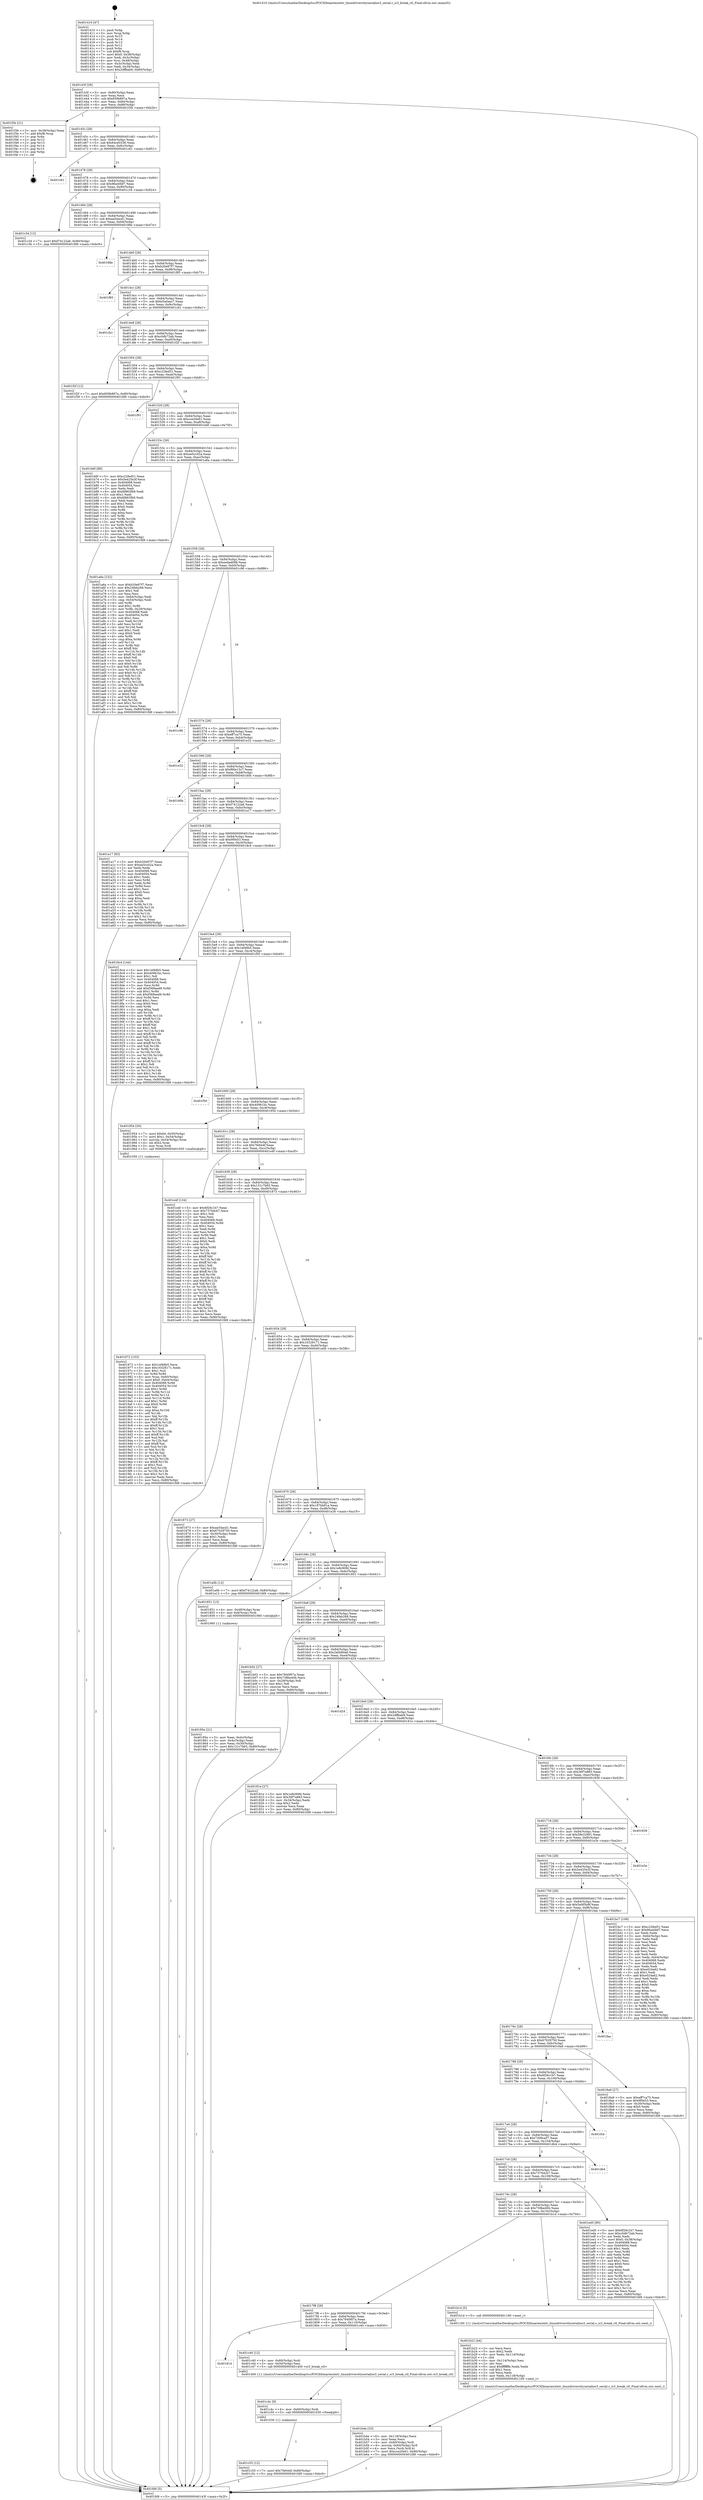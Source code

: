 digraph "0x401410" {
  label = "0x401410 (/mnt/c/Users/mathe/Desktop/tcc/POCII/binaries/extr_linuxdriversttyserialioc3_serial.c_ic3_break_ctl_Final-ollvm.out::main(0))"
  labelloc = "t"
  node[shape=record]

  Entry [label="",width=0.3,height=0.3,shape=circle,fillcolor=black,style=filled]
  "0x40143f" [label="{
     0x40143f [29]\l
     | [instrs]\l
     &nbsp;&nbsp;0x40143f \<+3\>: mov -0x80(%rbp),%eax\l
     &nbsp;&nbsp;0x401442 \<+2\>: mov %eax,%ecx\l
     &nbsp;&nbsp;0x401444 \<+6\>: sub $0x859b897a,%ecx\l
     &nbsp;&nbsp;0x40144a \<+6\>: mov %eax,-0x84(%rbp)\l
     &nbsp;&nbsp;0x401450 \<+6\>: mov %ecx,-0x88(%rbp)\l
     &nbsp;&nbsp;0x401456 \<+6\>: je 0000000000401f3b \<main+0xb2b\>\l
  }"]
  "0x401f3b" [label="{
     0x401f3b [21]\l
     | [instrs]\l
     &nbsp;&nbsp;0x401f3b \<+3\>: mov -0x38(%rbp),%eax\l
     &nbsp;&nbsp;0x401f3e \<+7\>: add $0xf8,%rsp\l
     &nbsp;&nbsp;0x401f45 \<+1\>: pop %rbx\l
     &nbsp;&nbsp;0x401f46 \<+2\>: pop %r12\l
     &nbsp;&nbsp;0x401f48 \<+2\>: pop %r13\l
     &nbsp;&nbsp;0x401f4a \<+2\>: pop %r14\l
     &nbsp;&nbsp;0x401f4c \<+2\>: pop %r15\l
     &nbsp;&nbsp;0x401f4e \<+1\>: pop %rbp\l
     &nbsp;&nbsp;0x401f4f \<+1\>: ret\l
  }"]
  "0x40145c" [label="{
     0x40145c [28]\l
     | [instrs]\l
     &nbsp;&nbsp;0x40145c \<+5\>: jmp 0000000000401461 \<main+0x51\>\l
     &nbsp;&nbsp;0x401461 \<+6\>: mov -0x84(%rbp),%eax\l
     &nbsp;&nbsp;0x401467 \<+5\>: sub $0x94cd5536,%eax\l
     &nbsp;&nbsp;0x40146c \<+6\>: mov %eax,-0x8c(%rbp)\l
     &nbsp;&nbsp;0x401472 \<+6\>: je 0000000000401c61 \<main+0x851\>\l
  }"]
  Exit [label="",width=0.3,height=0.3,shape=circle,fillcolor=black,style=filled,peripheries=2]
  "0x401c61" [label="{
     0x401c61\l
  }", style=dashed]
  "0x401478" [label="{
     0x401478 [28]\l
     | [instrs]\l
     &nbsp;&nbsp;0x401478 \<+5\>: jmp 000000000040147d \<main+0x6d\>\l
     &nbsp;&nbsp;0x40147d \<+6\>: mov -0x84(%rbp),%eax\l
     &nbsp;&nbsp;0x401483 \<+5\>: sub $0x96a40bf7,%eax\l
     &nbsp;&nbsp;0x401488 \<+6\>: mov %eax,-0x90(%rbp)\l
     &nbsp;&nbsp;0x40148e \<+6\>: je 0000000000401c34 \<main+0x824\>\l
  }"]
  "0x401c55" [label="{
     0x401c55 [12]\l
     | [instrs]\l
     &nbsp;&nbsp;0x401c55 \<+7\>: movl $0x7fe644f,-0x80(%rbp)\l
     &nbsp;&nbsp;0x401c5c \<+5\>: jmp 0000000000401fd9 \<main+0xbc9\>\l
  }"]
  "0x401c34" [label="{
     0x401c34 [12]\l
     | [instrs]\l
     &nbsp;&nbsp;0x401c34 \<+7\>: movl $0xf74122a6,-0x80(%rbp)\l
     &nbsp;&nbsp;0x401c3b \<+5\>: jmp 0000000000401fd9 \<main+0xbc9\>\l
  }"]
  "0x401494" [label="{
     0x401494 [28]\l
     | [instrs]\l
     &nbsp;&nbsp;0x401494 \<+5\>: jmp 0000000000401499 \<main+0x89\>\l
     &nbsp;&nbsp;0x401499 \<+6\>: mov -0x84(%rbp),%eax\l
     &nbsp;&nbsp;0x40149f \<+5\>: sub $0xaa54acd1,%eax\l
     &nbsp;&nbsp;0x4014a4 \<+6\>: mov %eax,-0x94(%rbp)\l
     &nbsp;&nbsp;0x4014aa \<+6\>: je 000000000040188e \<main+0x47e\>\l
  }"]
  "0x401c4c" [label="{
     0x401c4c [9]\l
     | [instrs]\l
     &nbsp;&nbsp;0x401c4c \<+4\>: mov -0x60(%rbp),%rdi\l
     &nbsp;&nbsp;0x401c50 \<+5\>: call 0000000000401030 \<free@plt\>\l
     | [calls]\l
     &nbsp;&nbsp;0x401030 \{1\} (unknown)\l
  }"]
  "0x40188e" [label="{
     0x40188e\l
  }", style=dashed]
  "0x4014b0" [label="{
     0x4014b0 [28]\l
     | [instrs]\l
     &nbsp;&nbsp;0x4014b0 \<+5\>: jmp 00000000004014b5 \<main+0xa5\>\l
     &nbsp;&nbsp;0x4014b5 \<+6\>: mov -0x84(%rbp),%eax\l
     &nbsp;&nbsp;0x4014bb \<+5\>: sub $0xb20e97f7,%eax\l
     &nbsp;&nbsp;0x4014c0 \<+6\>: mov %eax,-0x98(%rbp)\l
     &nbsp;&nbsp;0x4014c6 \<+6\>: je 0000000000401f85 \<main+0xb75\>\l
  }"]
  "0x401814" [label="{
     0x401814\l
  }", style=dashed]
  "0x401f85" [label="{
     0x401f85\l
  }", style=dashed]
  "0x4014cc" [label="{
     0x4014cc [28]\l
     | [instrs]\l
     &nbsp;&nbsp;0x4014cc \<+5\>: jmp 00000000004014d1 \<main+0xc1\>\l
     &nbsp;&nbsp;0x4014d1 \<+6\>: mov -0x84(%rbp),%eax\l
     &nbsp;&nbsp;0x4014d7 \<+5\>: sub $0xb5a0aac7,%eax\l
     &nbsp;&nbsp;0x4014dc \<+6\>: mov %eax,-0x9c(%rbp)\l
     &nbsp;&nbsp;0x4014e2 \<+6\>: je 0000000000401cb1 \<main+0x8a1\>\l
  }"]
  "0x401c40" [label="{
     0x401c40 [12]\l
     | [instrs]\l
     &nbsp;&nbsp;0x401c40 \<+4\>: mov -0x60(%rbp),%rdi\l
     &nbsp;&nbsp;0x401c44 \<+3\>: mov -0x50(%rbp),%esi\l
     &nbsp;&nbsp;0x401c47 \<+5\>: call 0000000000401400 \<ic3_break_ctl\>\l
     | [calls]\l
     &nbsp;&nbsp;0x401400 \{1\} (/mnt/c/Users/mathe/Desktop/tcc/POCII/binaries/extr_linuxdriversttyserialioc3_serial.c_ic3_break_ctl_Final-ollvm.out::ic3_break_ctl)\l
  }"]
  "0x401cb1" [label="{
     0x401cb1\l
  }", style=dashed]
  "0x4014e8" [label="{
     0x4014e8 [28]\l
     | [instrs]\l
     &nbsp;&nbsp;0x4014e8 \<+5\>: jmp 00000000004014ed \<main+0xdd\>\l
     &nbsp;&nbsp;0x4014ed \<+6\>: mov -0x84(%rbp),%eax\l
     &nbsp;&nbsp;0x4014f3 \<+5\>: sub $0xc0db72ab,%eax\l
     &nbsp;&nbsp;0x4014f8 \<+6\>: mov %eax,-0xa0(%rbp)\l
     &nbsp;&nbsp;0x4014fe \<+6\>: je 0000000000401f2f \<main+0xb1f\>\l
  }"]
  "0x401b4e" [label="{
     0x401b4e [33]\l
     | [instrs]\l
     &nbsp;&nbsp;0x401b4e \<+6\>: mov -0x118(%rbp),%ecx\l
     &nbsp;&nbsp;0x401b54 \<+3\>: imul %eax,%ecx\l
     &nbsp;&nbsp;0x401b57 \<+4\>: mov -0x60(%rbp),%rdi\l
     &nbsp;&nbsp;0x401b5b \<+4\>: movslq -0x64(%rbp),%r8\l
     &nbsp;&nbsp;0x401b5f \<+4\>: mov %ecx,(%rdi,%r8,4)\l
     &nbsp;&nbsp;0x401b63 \<+7\>: movl $0xcce20e61,-0x80(%rbp)\l
     &nbsp;&nbsp;0x401b6a \<+5\>: jmp 0000000000401fd9 \<main+0xbc9\>\l
  }"]
  "0x401f2f" [label="{
     0x401f2f [12]\l
     | [instrs]\l
     &nbsp;&nbsp;0x401f2f \<+7\>: movl $0x859b897a,-0x80(%rbp)\l
     &nbsp;&nbsp;0x401f36 \<+5\>: jmp 0000000000401fd9 \<main+0xbc9\>\l
  }"]
  "0x401504" [label="{
     0x401504 [28]\l
     | [instrs]\l
     &nbsp;&nbsp;0x401504 \<+5\>: jmp 0000000000401509 \<main+0xf9\>\l
     &nbsp;&nbsp;0x401509 \<+6\>: mov -0x84(%rbp),%eax\l
     &nbsp;&nbsp;0x40150f \<+5\>: sub $0xc22fed51,%eax\l
     &nbsp;&nbsp;0x401514 \<+6\>: mov %eax,-0xa4(%rbp)\l
     &nbsp;&nbsp;0x40151a \<+6\>: je 0000000000401f91 \<main+0xb81\>\l
  }"]
  "0x401b22" [label="{
     0x401b22 [44]\l
     | [instrs]\l
     &nbsp;&nbsp;0x401b22 \<+2\>: xor %ecx,%ecx\l
     &nbsp;&nbsp;0x401b24 \<+5\>: mov $0x2,%edx\l
     &nbsp;&nbsp;0x401b29 \<+6\>: mov %edx,-0x114(%rbp)\l
     &nbsp;&nbsp;0x401b2f \<+1\>: cltd\l
     &nbsp;&nbsp;0x401b30 \<+6\>: mov -0x114(%rbp),%esi\l
     &nbsp;&nbsp;0x401b36 \<+2\>: idiv %esi\l
     &nbsp;&nbsp;0x401b38 \<+6\>: imul $0xfffffffe,%edx,%edx\l
     &nbsp;&nbsp;0x401b3e \<+3\>: sub $0x1,%ecx\l
     &nbsp;&nbsp;0x401b41 \<+2\>: sub %ecx,%edx\l
     &nbsp;&nbsp;0x401b43 \<+6\>: mov %edx,-0x118(%rbp)\l
     &nbsp;&nbsp;0x401b49 \<+5\>: call 0000000000401160 \<next_i\>\l
     | [calls]\l
     &nbsp;&nbsp;0x401160 \{1\} (/mnt/c/Users/mathe/Desktop/tcc/POCII/binaries/extr_linuxdriversttyserialioc3_serial.c_ic3_break_ctl_Final-ollvm.out::next_i)\l
  }"]
  "0x401f91" [label="{
     0x401f91\l
  }", style=dashed]
  "0x401520" [label="{
     0x401520 [28]\l
     | [instrs]\l
     &nbsp;&nbsp;0x401520 \<+5\>: jmp 0000000000401525 \<main+0x115\>\l
     &nbsp;&nbsp;0x401525 \<+6\>: mov -0x84(%rbp),%eax\l
     &nbsp;&nbsp;0x40152b \<+5\>: sub $0xcce20e61,%eax\l
     &nbsp;&nbsp;0x401530 \<+6\>: mov %eax,-0xa8(%rbp)\l
     &nbsp;&nbsp;0x401536 \<+6\>: je 0000000000401b6f \<main+0x75f\>\l
  }"]
  "0x4017f8" [label="{
     0x4017f8 [28]\l
     | [instrs]\l
     &nbsp;&nbsp;0x4017f8 \<+5\>: jmp 00000000004017fd \<main+0x3ed\>\l
     &nbsp;&nbsp;0x4017fd \<+6\>: mov -0x84(%rbp),%eax\l
     &nbsp;&nbsp;0x401803 \<+5\>: sub $0x7840f07a,%eax\l
     &nbsp;&nbsp;0x401808 \<+6\>: mov %eax,-0x110(%rbp)\l
     &nbsp;&nbsp;0x40180e \<+6\>: je 0000000000401c40 \<main+0x830\>\l
  }"]
  "0x401b6f" [label="{
     0x401b6f [88]\l
     | [instrs]\l
     &nbsp;&nbsp;0x401b6f \<+5\>: mov $0xc22fed51,%eax\l
     &nbsp;&nbsp;0x401b74 \<+5\>: mov $0x5e425e3f,%ecx\l
     &nbsp;&nbsp;0x401b79 \<+7\>: mov 0x404068,%edx\l
     &nbsp;&nbsp;0x401b80 \<+7\>: mov 0x404054,%esi\l
     &nbsp;&nbsp;0x401b87 \<+2\>: mov %edx,%edi\l
     &nbsp;&nbsp;0x401b89 \<+6\>: add $0xfd863fb9,%edi\l
     &nbsp;&nbsp;0x401b8f \<+3\>: sub $0x1,%edi\l
     &nbsp;&nbsp;0x401b92 \<+6\>: sub $0xfd863fb9,%edi\l
     &nbsp;&nbsp;0x401b98 \<+3\>: imul %edi,%edx\l
     &nbsp;&nbsp;0x401b9b \<+3\>: and $0x1,%edx\l
     &nbsp;&nbsp;0x401b9e \<+3\>: cmp $0x0,%edx\l
     &nbsp;&nbsp;0x401ba1 \<+4\>: sete %r8b\l
     &nbsp;&nbsp;0x401ba5 \<+3\>: cmp $0xa,%esi\l
     &nbsp;&nbsp;0x401ba8 \<+4\>: setl %r9b\l
     &nbsp;&nbsp;0x401bac \<+3\>: mov %r8b,%r10b\l
     &nbsp;&nbsp;0x401baf \<+3\>: and %r9b,%r10b\l
     &nbsp;&nbsp;0x401bb2 \<+3\>: xor %r9b,%r8b\l
     &nbsp;&nbsp;0x401bb5 \<+3\>: or %r8b,%r10b\l
     &nbsp;&nbsp;0x401bb8 \<+4\>: test $0x1,%r10b\l
     &nbsp;&nbsp;0x401bbc \<+3\>: cmovne %ecx,%eax\l
     &nbsp;&nbsp;0x401bbf \<+3\>: mov %eax,-0x80(%rbp)\l
     &nbsp;&nbsp;0x401bc2 \<+5\>: jmp 0000000000401fd9 \<main+0xbc9\>\l
  }"]
  "0x40153c" [label="{
     0x40153c [28]\l
     | [instrs]\l
     &nbsp;&nbsp;0x40153c \<+5\>: jmp 0000000000401541 \<main+0x131\>\l
     &nbsp;&nbsp;0x401541 \<+6\>: mov -0x84(%rbp),%eax\l
     &nbsp;&nbsp;0x401547 \<+5\>: sub $0xee5cc02a,%eax\l
     &nbsp;&nbsp;0x40154c \<+6\>: mov %eax,-0xac(%rbp)\l
     &nbsp;&nbsp;0x401552 \<+6\>: je 0000000000401a6a \<main+0x65a\>\l
  }"]
  "0x401b1d" [label="{
     0x401b1d [5]\l
     | [instrs]\l
     &nbsp;&nbsp;0x401b1d \<+5\>: call 0000000000401160 \<next_i\>\l
     | [calls]\l
     &nbsp;&nbsp;0x401160 \{1\} (/mnt/c/Users/mathe/Desktop/tcc/POCII/binaries/extr_linuxdriversttyserialioc3_serial.c_ic3_break_ctl_Final-ollvm.out::next_i)\l
  }"]
  "0x401a6a" [label="{
     0x401a6a [152]\l
     | [instrs]\l
     &nbsp;&nbsp;0x401a6a \<+5\>: mov $0xb20e97f7,%eax\l
     &nbsp;&nbsp;0x401a6f \<+5\>: mov $0x24feb268,%ecx\l
     &nbsp;&nbsp;0x401a74 \<+2\>: mov $0x1,%dl\l
     &nbsp;&nbsp;0x401a76 \<+2\>: xor %esi,%esi\l
     &nbsp;&nbsp;0x401a78 \<+3\>: mov -0x64(%rbp),%edi\l
     &nbsp;&nbsp;0x401a7b \<+3\>: cmp -0x54(%rbp),%edi\l
     &nbsp;&nbsp;0x401a7e \<+4\>: setl %r8b\l
     &nbsp;&nbsp;0x401a82 \<+4\>: and $0x1,%r8b\l
     &nbsp;&nbsp;0x401a86 \<+4\>: mov %r8b,-0x29(%rbp)\l
     &nbsp;&nbsp;0x401a8a \<+7\>: mov 0x404068,%edi\l
     &nbsp;&nbsp;0x401a91 \<+8\>: mov 0x404054,%r9d\l
     &nbsp;&nbsp;0x401a99 \<+3\>: sub $0x1,%esi\l
     &nbsp;&nbsp;0x401a9c \<+3\>: mov %edi,%r10d\l
     &nbsp;&nbsp;0x401a9f \<+3\>: add %esi,%r10d\l
     &nbsp;&nbsp;0x401aa2 \<+4\>: imul %r10d,%edi\l
     &nbsp;&nbsp;0x401aa6 \<+3\>: and $0x1,%edi\l
     &nbsp;&nbsp;0x401aa9 \<+3\>: cmp $0x0,%edi\l
     &nbsp;&nbsp;0x401aac \<+4\>: sete %r8b\l
     &nbsp;&nbsp;0x401ab0 \<+4\>: cmp $0xa,%r9d\l
     &nbsp;&nbsp;0x401ab4 \<+4\>: setl %r11b\l
     &nbsp;&nbsp;0x401ab8 \<+3\>: mov %r8b,%bl\l
     &nbsp;&nbsp;0x401abb \<+3\>: xor $0xff,%bl\l
     &nbsp;&nbsp;0x401abe \<+3\>: mov %r11b,%r14b\l
     &nbsp;&nbsp;0x401ac1 \<+4\>: xor $0xff,%r14b\l
     &nbsp;&nbsp;0x401ac5 \<+3\>: xor $0x0,%dl\l
     &nbsp;&nbsp;0x401ac8 \<+3\>: mov %bl,%r15b\l
     &nbsp;&nbsp;0x401acb \<+4\>: and $0x0,%r15b\l
     &nbsp;&nbsp;0x401acf \<+3\>: and %dl,%r8b\l
     &nbsp;&nbsp;0x401ad2 \<+3\>: mov %r14b,%r12b\l
     &nbsp;&nbsp;0x401ad5 \<+4\>: and $0x0,%r12b\l
     &nbsp;&nbsp;0x401ad9 \<+3\>: and %dl,%r11b\l
     &nbsp;&nbsp;0x401adc \<+3\>: or %r8b,%r15b\l
     &nbsp;&nbsp;0x401adf \<+3\>: or %r11b,%r12b\l
     &nbsp;&nbsp;0x401ae2 \<+3\>: xor %r12b,%r15b\l
     &nbsp;&nbsp;0x401ae5 \<+3\>: or %r14b,%bl\l
     &nbsp;&nbsp;0x401ae8 \<+3\>: xor $0xff,%bl\l
     &nbsp;&nbsp;0x401aeb \<+3\>: or $0x0,%dl\l
     &nbsp;&nbsp;0x401aee \<+2\>: and %dl,%bl\l
     &nbsp;&nbsp;0x401af0 \<+3\>: or %bl,%r15b\l
     &nbsp;&nbsp;0x401af3 \<+4\>: test $0x1,%r15b\l
     &nbsp;&nbsp;0x401af7 \<+3\>: cmovne %ecx,%eax\l
     &nbsp;&nbsp;0x401afa \<+3\>: mov %eax,-0x80(%rbp)\l
     &nbsp;&nbsp;0x401afd \<+5\>: jmp 0000000000401fd9 \<main+0xbc9\>\l
  }"]
  "0x401558" [label="{
     0x401558 [28]\l
     | [instrs]\l
     &nbsp;&nbsp;0x401558 \<+5\>: jmp 000000000040155d \<main+0x14d\>\l
     &nbsp;&nbsp;0x40155d \<+6\>: mov -0x84(%rbp),%eax\l
     &nbsp;&nbsp;0x401563 \<+5\>: sub $0xeedad098,%eax\l
     &nbsp;&nbsp;0x401568 \<+6\>: mov %eax,-0xb0(%rbp)\l
     &nbsp;&nbsp;0x40156e \<+6\>: je 0000000000401c96 \<main+0x886\>\l
  }"]
  "0x4017dc" [label="{
     0x4017dc [28]\l
     | [instrs]\l
     &nbsp;&nbsp;0x4017dc \<+5\>: jmp 00000000004017e1 \<main+0x3d1\>\l
     &nbsp;&nbsp;0x4017e1 \<+6\>: mov -0x84(%rbp),%eax\l
     &nbsp;&nbsp;0x4017e7 \<+5\>: sub $0x738be40b,%eax\l
     &nbsp;&nbsp;0x4017ec \<+6\>: mov %eax,-0x10c(%rbp)\l
     &nbsp;&nbsp;0x4017f2 \<+6\>: je 0000000000401b1d \<main+0x70d\>\l
  }"]
  "0x401c96" [label="{
     0x401c96\l
  }", style=dashed]
  "0x401574" [label="{
     0x401574 [28]\l
     | [instrs]\l
     &nbsp;&nbsp;0x401574 \<+5\>: jmp 0000000000401579 \<main+0x169\>\l
     &nbsp;&nbsp;0x401579 \<+6\>: mov -0x84(%rbp),%eax\l
     &nbsp;&nbsp;0x40157f \<+5\>: sub $0xeff7ca75,%eax\l
     &nbsp;&nbsp;0x401584 \<+6\>: mov %eax,-0xb4(%rbp)\l
     &nbsp;&nbsp;0x40158a \<+6\>: je 0000000000401e32 \<main+0xa22\>\l
  }"]
  "0x401ed5" [label="{
     0x401ed5 [90]\l
     | [instrs]\l
     &nbsp;&nbsp;0x401ed5 \<+5\>: mov $0x6f26c1b7,%eax\l
     &nbsp;&nbsp;0x401eda \<+5\>: mov $0xc0db72ab,%ecx\l
     &nbsp;&nbsp;0x401edf \<+2\>: xor %edx,%edx\l
     &nbsp;&nbsp;0x401ee1 \<+7\>: movl $0x0,-0x38(%rbp)\l
     &nbsp;&nbsp;0x401ee8 \<+7\>: mov 0x404068,%esi\l
     &nbsp;&nbsp;0x401eef \<+7\>: mov 0x404054,%edi\l
     &nbsp;&nbsp;0x401ef6 \<+3\>: sub $0x1,%edx\l
     &nbsp;&nbsp;0x401ef9 \<+3\>: mov %esi,%r8d\l
     &nbsp;&nbsp;0x401efc \<+3\>: add %edx,%r8d\l
     &nbsp;&nbsp;0x401eff \<+4\>: imul %r8d,%esi\l
     &nbsp;&nbsp;0x401f03 \<+3\>: and $0x1,%esi\l
     &nbsp;&nbsp;0x401f06 \<+3\>: cmp $0x0,%esi\l
     &nbsp;&nbsp;0x401f09 \<+4\>: sete %r9b\l
     &nbsp;&nbsp;0x401f0d \<+3\>: cmp $0xa,%edi\l
     &nbsp;&nbsp;0x401f10 \<+4\>: setl %r10b\l
     &nbsp;&nbsp;0x401f14 \<+3\>: mov %r9b,%r11b\l
     &nbsp;&nbsp;0x401f17 \<+3\>: and %r10b,%r11b\l
     &nbsp;&nbsp;0x401f1a \<+3\>: xor %r10b,%r9b\l
     &nbsp;&nbsp;0x401f1d \<+3\>: or %r9b,%r11b\l
     &nbsp;&nbsp;0x401f20 \<+4\>: test $0x1,%r11b\l
     &nbsp;&nbsp;0x401f24 \<+3\>: cmovne %ecx,%eax\l
     &nbsp;&nbsp;0x401f27 \<+3\>: mov %eax,-0x80(%rbp)\l
     &nbsp;&nbsp;0x401f2a \<+5\>: jmp 0000000000401fd9 \<main+0xbc9\>\l
  }"]
  "0x401e32" [label="{
     0x401e32\l
  }", style=dashed]
  "0x401590" [label="{
     0x401590 [28]\l
     | [instrs]\l
     &nbsp;&nbsp;0x401590 \<+5\>: jmp 0000000000401595 \<main+0x185\>\l
     &nbsp;&nbsp;0x401595 \<+6\>: mov -0x84(%rbp),%eax\l
     &nbsp;&nbsp;0x40159b \<+5\>: sub $0xf66e15c7,%eax\l
     &nbsp;&nbsp;0x4015a0 \<+6\>: mov %eax,-0xb8(%rbp)\l
     &nbsp;&nbsp;0x4015a6 \<+6\>: je 0000000000401d0b \<main+0x8fb\>\l
  }"]
  "0x4017c0" [label="{
     0x4017c0 [28]\l
     | [instrs]\l
     &nbsp;&nbsp;0x4017c0 \<+5\>: jmp 00000000004017c5 \<main+0x3b5\>\l
     &nbsp;&nbsp;0x4017c5 \<+6\>: mov -0x84(%rbp),%eax\l
     &nbsp;&nbsp;0x4017cb \<+5\>: sub $0x73764cb7,%eax\l
     &nbsp;&nbsp;0x4017d0 \<+6\>: mov %eax,-0x108(%rbp)\l
     &nbsp;&nbsp;0x4017d6 \<+6\>: je 0000000000401ed5 \<main+0xac5\>\l
  }"]
  "0x401d0b" [label="{
     0x401d0b\l
  }", style=dashed]
  "0x4015ac" [label="{
     0x4015ac [28]\l
     | [instrs]\l
     &nbsp;&nbsp;0x4015ac \<+5\>: jmp 00000000004015b1 \<main+0x1a1\>\l
     &nbsp;&nbsp;0x4015b1 \<+6\>: mov -0x84(%rbp),%eax\l
     &nbsp;&nbsp;0x4015b7 \<+5\>: sub $0xf74122a6,%eax\l
     &nbsp;&nbsp;0x4015bc \<+6\>: mov %eax,-0xbc(%rbp)\l
     &nbsp;&nbsp;0x4015c2 \<+6\>: je 0000000000401a17 \<main+0x607\>\l
  }"]
  "0x401db4" [label="{
     0x401db4\l
  }", style=dashed]
  "0x401a17" [label="{
     0x401a17 [83]\l
     | [instrs]\l
     &nbsp;&nbsp;0x401a17 \<+5\>: mov $0xb20e97f7,%eax\l
     &nbsp;&nbsp;0x401a1c \<+5\>: mov $0xee5cc02a,%ecx\l
     &nbsp;&nbsp;0x401a21 \<+2\>: xor %edx,%edx\l
     &nbsp;&nbsp;0x401a23 \<+7\>: mov 0x404068,%esi\l
     &nbsp;&nbsp;0x401a2a \<+7\>: mov 0x404054,%edi\l
     &nbsp;&nbsp;0x401a31 \<+3\>: sub $0x1,%edx\l
     &nbsp;&nbsp;0x401a34 \<+3\>: mov %esi,%r8d\l
     &nbsp;&nbsp;0x401a37 \<+3\>: add %edx,%r8d\l
     &nbsp;&nbsp;0x401a3a \<+4\>: imul %r8d,%esi\l
     &nbsp;&nbsp;0x401a3e \<+3\>: and $0x1,%esi\l
     &nbsp;&nbsp;0x401a41 \<+3\>: cmp $0x0,%esi\l
     &nbsp;&nbsp;0x401a44 \<+4\>: sete %r9b\l
     &nbsp;&nbsp;0x401a48 \<+3\>: cmp $0xa,%edi\l
     &nbsp;&nbsp;0x401a4b \<+4\>: setl %r10b\l
     &nbsp;&nbsp;0x401a4f \<+3\>: mov %r9b,%r11b\l
     &nbsp;&nbsp;0x401a52 \<+3\>: and %r10b,%r11b\l
     &nbsp;&nbsp;0x401a55 \<+3\>: xor %r10b,%r9b\l
     &nbsp;&nbsp;0x401a58 \<+3\>: or %r9b,%r11b\l
     &nbsp;&nbsp;0x401a5b \<+4\>: test $0x1,%r11b\l
     &nbsp;&nbsp;0x401a5f \<+3\>: cmovne %ecx,%eax\l
     &nbsp;&nbsp;0x401a62 \<+3\>: mov %eax,-0x80(%rbp)\l
     &nbsp;&nbsp;0x401a65 \<+5\>: jmp 0000000000401fd9 \<main+0xbc9\>\l
  }"]
  "0x4015c8" [label="{
     0x4015c8 [28]\l
     | [instrs]\l
     &nbsp;&nbsp;0x4015c8 \<+5\>: jmp 00000000004015cd \<main+0x1bd\>\l
     &nbsp;&nbsp;0x4015cd \<+6\>: mov -0x84(%rbp),%eax\l
     &nbsp;&nbsp;0x4015d3 \<+5\>: sub $0x9f0e53,%eax\l
     &nbsp;&nbsp;0x4015d8 \<+6\>: mov %eax,-0xc0(%rbp)\l
     &nbsp;&nbsp;0x4015de \<+6\>: je 00000000004018c4 \<main+0x4b4\>\l
  }"]
  "0x4017a4" [label="{
     0x4017a4 [28]\l
     | [instrs]\l
     &nbsp;&nbsp;0x4017a4 \<+5\>: jmp 00000000004017a9 \<main+0x399\>\l
     &nbsp;&nbsp;0x4017a9 \<+6\>: mov -0x84(%rbp),%eax\l
     &nbsp;&nbsp;0x4017af \<+5\>: sub $0x7309ca07,%eax\l
     &nbsp;&nbsp;0x4017b4 \<+6\>: mov %eax,-0x104(%rbp)\l
     &nbsp;&nbsp;0x4017ba \<+6\>: je 0000000000401db4 \<main+0x9a4\>\l
  }"]
  "0x4018c4" [label="{
     0x4018c4 [144]\l
     | [instrs]\l
     &nbsp;&nbsp;0x4018c4 \<+5\>: mov $0x1ef48b5,%eax\l
     &nbsp;&nbsp;0x4018c9 \<+5\>: mov $0x40961bc,%ecx\l
     &nbsp;&nbsp;0x4018ce \<+2\>: mov $0x1,%dl\l
     &nbsp;&nbsp;0x4018d0 \<+7\>: mov 0x404068,%esi\l
     &nbsp;&nbsp;0x4018d7 \<+7\>: mov 0x404054,%edi\l
     &nbsp;&nbsp;0x4018de \<+3\>: mov %esi,%r8d\l
     &nbsp;&nbsp;0x4018e1 \<+7\>: add $0xf368aed9,%r8d\l
     &nbsp;&nbsp;0x4018e8 \<+4\>: sub $0x1,%r8d\l
     &nbsp;&nbsp;0x4018ec \<+7\>: sub $0xf368aed9,%r8d\l
     &nbsp;&nbsp;0x4018f3 \<+4\>: imul %r8d,%esi\l
     &nbsp;&nbsp;0x4018f7 \<+3\>: and $0x1,%esi\l
     &nbsp;&nbsp;0x4018fa \<+3\>: cmp $0x0,%esi\l
     &nbsp;&nbsp;0x4018fd \<+4\>: sete %r9b\l
     &nbsp;&nbsp;0x401901 \<+3\>: cmp $0xa,%edi\l
     &nbsp;&nbsp;0x401904 \<+4\>: setl %r10b\l
     &nbsp;&nbsp;0x401908 \<+3\>: mov %r9b,%r11b\l
     &nbsp;&nbsp;0x40190b \<+4\>: xor $0xff,%r11b\l
     &nbsp;&nbsp;0x40190f \<+3\>: mov %r10b,%bl\l
     &nbsp;&nbsp;0x401912 \<+3\>: xor $0xff,%bl\l
     &nbsp;&nbsp;0x401915 \<+3\>: xor $0x1,%dl\l
     &nbsp;&nbsp;0x401918 \<+3\>: mov %r11b,%r14b\l
     &nbsp;&nbsp;0x40191b \<+4\>: and $0xff,%r14b\l
     &nbsp;&nbsp;0x40191f \<+3\>: and %dl,%r9b\l
     &nbsp;&nbsp;0x401922 \<+3\>: mov %bl,%r15b\l
     &nbsp;&nbsp;0x401925 \<+4\>: and $0xff,%r15b\l
     &nbsp;&nbsp;0x401929 \<+3\>: and %dl,%r10b\l
     &nbsp;&nbsp;0x40192c \<+3\>: or %r9b,%r14b\l
     &nbsp;&nbsp;0x40192f \<+3\>: or %r10b,%r15b\l
     &nbsp;&nbsp;0x401932 \<+3\>: xor %r15b,%r14b\l
     &nbsp;&nbsp;0x401935 \<+3\>: or %bl,%r11b\l
     &nbsp;&nbsp;0x401938 \<+4\>: xor $0xff,%r11b\l
     &nbsp;&nbsp;0x40193c \<+3\>: or $0x1,%dl\l
     &nbsp;&nbsp;0x40193f \<+3\>: and %dl,%r11b\l
     &nbsp;&nbsp;0x401942 \<+3\>: or %r11b,%r14b\l
     &nbsp;&nbsp;0x401945 \<+4\>: test $0x1,%r14b\l
     &nbsp;&nbsp;0x401949 \<+3\>: cmovne %ecx,%eax\l
     &nbsp;&nbsp;0x40194c \<+3\>: mov %eax,-0x80(%rbp)\l
     &nbsp;&nbsp;0x40194f \<+5\>: jmp 0000000000401fd9 \<main+0xbc9\>\l
  }"]
  "0x4015e4" [label="{
     0x4015e4 [28]\l
     | [instrs]\l
     &nbsp;&nbsp;0x4015e4 \<+5\>: jmp 00000000004015e9 \<main+0x1d9\>\l
     &nbsp;&nbsp;0x4015e9 \<+6\>: mov -0x84(%rbp),%eax\l
     &nbsp;&nbsp;0x4015ef \<+5\>: sub $0x1ef48b5,%eax\l
     &nbsp;&nbsp;0x4015f4 \<+6\>: mov %eax,-0xc4(%rbp)\l
     &nbsp;&nbsp;0x4015fa \<+6\>: je 0000000000401f50 \<main+0xb40\>\l
  }"]
  "0x401fcb" [label="{
     0x401fcb\l
  }", style=dashed]
  "0x401f50" [label="{
     0x401f50\l
  }", style=dashed]
  "0x401600" [label="{
     0x401600 [28]\l
     | [instrs]\l
     &nbsp;&nbsp;0x401600 \<+5\>: jmp 0000000000401605 \<main+0x1f5\>\l
     &nbsp;&nbsp;0x401605 \<+6\>: mov -0x84(%rbp),%eax\l
     &nbsp;&nbsp;0x40160b \<+5\>: sub $0x40961bc,%eax\l
     &nbsp;&nbsp;0x401610 \<+6\>: mov %eax,-0xc8(%rbp)\l
     &nbsp;&nbsp;0x401616 \<+6\>: je 0000000000401954 \<main+0x544\>\l
  }"]
  "0x401972" [label="{
     0x401972 [153]\l
     | [instrs]\l
     &nbsp;&nbsp;0x401972 \<+5\>: mov $0x1ef48b5,%ecx\l
     &nbsp;&nbsp;0x401977 \<+5\>: mov $0x16328171,%edx\l
     &nbsp;&nbsp;0x40197c \<+3\>: mov $0x1,%sil\l
     &nbsp;&nbsp;0x40197f \<+3\>: xor %r8d,%r8d\l
     &nbsp;&nbsp;0x401982 \<+4\>: mov %rax,-0x60(%rbp)\l
     &nbsp;&nbsp;0x401986 \<+7\>: movl $0x0,-0x64(%rbp)\l
     &nbsp;&nbsp;0x40198d \<+8\>: mov 0x404068,%r9d\l
     &nbsp;&nbsp;0x401995 \<+8\>: mov 0x404054,%r10d\l
     &nbsp;&nbsp;0x40199d \<+4\>: sub $0x1,%r8d\l
     &nbsp;&nbsp;0x4019a1 \<+3\>: mov %r9d,%r11d\l
     &nbsp;&nbsp;0x4019a4 \<+3\>: add %r8d,%r11d\l
     &nbsp;&nbsp;0x4019a7 \<+4\>: imul %r11d,%r9d\l
     &nbsp;&nbsp;0x4019ab \<+4\>: and $0x1,%r9d\l
     &nbsp;&nbsp;0x4019af \<+4\>: cmp $0x0,%r9d\l
     &nbsp;&nbsp;0x4019b3 \<+3\>: sete %bl\l
     &nbsp;&nbsp;0x4019b6 \<+4\>: cmp $0xa,%r10d\l
     &nbsp;&nbsp;0x4019ba \<+4\>: setl %r14b\l
     &nbsp;&nbsp;0x4019be \<+3\>: mov %bl,%r15b\l
     &nbsp;&nbsp;0x4019c1 \<+4\>: xor $0xff,%r15b\l
     &nbsp;&nbsp;0x4019c5 \<+3\>: mov %r14b,%r12b\l
     &nbsp;&nbsp;0x4019c8 \<+4\>: xor $0xff,%r12b\l
     &nbsp;&nbsp;0x4019cc \<+4\>: xor $0x1,%sil\l
     &nbsp;&nbsp;0x4019d0 \<+3\>: mov %r15b,%r13b\l
     &nbsp;&nbsp;0x4019d3 \<+4\>: and $0xff,%r13b\l
     &nbsp;&nbsp;0x4019d7 \<+3\>: and %sil,%bl\l
     &nbsp;&nbsp;0x4019da \<+3\>: mov %r12b,%al\l
     &nbsp;&nbsp;0x4019dd \<+2\>: and $0xff,%al\l
     &nbsp;&nbsp;0x4019df \<+3\>: and %sil,%r14b\l
     &nbsp;&nbsp;0x4019e2 \<+3\>: or %bl,%r13b\l
     &nbsp;&nbsp;0x4019e5 \<+3\>: or %r14b,%al\l
     &nbsp;&nbsp;0x4019e8 \<+3\>: xor %al,%r13b\l
     &nbsp;&nbsp;0x4019eb \<+3\>: or %r12b,%r15b\l
     &nbsp;&nbsp;0x4019ee \<+4\>: xor $0xff,%r15b\l
     &nbsp;&nbsp;0x4019f2 \<+4\>: or $0x1,%sil\l
     &nbsp;&nbsp;0x4019f6 \<+3\>: and %sil,%r15b\l
     &nbsp;&nbsp;0x4019f9 \<+3\>: or %r15b,%r13b\l
     &nbsp;&nbsp;0x4019fc \<+4\>: test $0x1,%r13b\l
     &nbsp;&nbsp;0x401a00 \<+3\>: cmovne %edx,%ecx\l
     &nbsp;&nbsp;0x401a03 \<+3\>: mov %ecx,-0x80(%rbp)\l
     &nbsp;&nbsp;0x401a06 \<+5\>: jmp 0000000000401fd9 \<main+0xbc9\>\l
  }"]
  "0x401954" [label="{
     0x401954 [30]\l
     | [instrs]\l
     &nbsp;&nbsp;0x401954 \<+7\>: movl $0x64,-0x50(%rbp)\l
     &nbsp;&nbsp;0x40195b \<+7\>: movl $0x1,-0x54(%rbp)\l
     &nbsp;&nbsp;0x401962 \<+4\>: movslq -0x54(%rbp),%rax\l
     &nbsp;&nbsp;0x401966 \<+4\>: shl $0x2,%rax\l
     &nbsp;&nbsp;0x40196a \<+3\>: mov %rax,%rdi\l
     &nbsp;&nbsp;0x40196d \<+5\>: call 0000000000401050 \<malloc@plt\>\l
     | [calls]\l
     &nbsp;&nbsp;0x401050 \{1\} (unknown)\l
  }"]
  "0x40161c" [label="{
     0x40161c [28]\l
     | [instrs]\l
     &nbsp;&nbsp;0x40161c \<+5\>: jmp 0000000000401621 \<main+0x211\>\l
     &nbsp;&nbsp;0x401621 \<+6\>: mov -0x84(%rbp),%eax\l
     &nbsp;&nbsp;0x401627 \<+5\>: sub $0x7fe644f,%eax\l
     &nbsp;&nbsp;0x40162c \<+6\>: mov %eax,-0xcc(%rbp)\l
     &nbsp;&nbsp;0x401632 \<+6\>: je 0000000000401e4f \<main+0xa3f\>\l
  }"]
  "0x401788" [label="{
     0x401788 [28]\l
     | [instrs]\l
     &nbsp;&nbsp;0x401788 \<+5\>: jmp 000000000040178d \<main+0x37d\>\l
     &nbsp;&nbsp;0x40178d \<+6\>: mov -0x84(%rbp),%eax\l
     &nbsp;&nbsp;0x401793 \<+5\>: sub $0x6f26c1b7,%eax\l
     &nbsp;&nbsp;0x401798 \<+6\>: mov %eax,-0x100(%rbp)\l
     &nbsp;&nbsp;0x40179e \<+6\>: je 0000000000401fcb \<main+0xbbb\>\l
  }"]
  "0x401e4f" [label="{
     0x401e4f [134]\l
     | [instrs]\l
     &nbsp;&nbsp;0x401e4f \<+5\>: mov $0x6f26c1b7,%eax\l
     &nbsp;&nbsp;0x401e54 \<+5\>: mov $0x73764cb7,%ecx\l
     &nbsp;&nbsp;0x401e59 \<+2\>: mov $0x1,%dl\l
     &nbsp;&nbsp;0x401e5b \<+2\>: xor %esi,%esi\l
     &nbsp;&nbsp;0x401e5d \<+7\>: mov 0x404068,%edi\l
     &nbsp;&nbsp;0x401e64 \<+8\>: mov 0x404054,%r8d\l
     &nbsp;&nbsp;0x401e6c \<+3\>: sub $0x1,%esi\l
     &nbsp;&nbsp;0x401e6f \<+3\>: mov %edi,%r9d\l
     &nbsp;&nbsp;0x401e72 \<+3\>: add %esi,%r9d\l
     &nbsp;&nbsp;0x401e75 \<+4\>: imul %r9d,%edi\l
     &nbsp;&nbsp;0x401e79 \<+3\>: and $0x1,%edi\l
     &nbsp;&nbsp;0x401e7c \<+3\>: cmp $0x0,%edi\l
     &nbsp;&nbsp;0x401e7f \<+4\>: sete %r10b\l
     &nbsp;&nbsp;0x401e83 \<+4\>: cmp $0xa,%r8d\l
     &nbsp;&nbsp;0x401e87 \<+4\>: setl %r11b\l
     &nbsp;&nbsp;0x401e8b \<+3\>: mov %r10b,%bl\l
     &nbsp;&nbsp;0x401e8e \<+3\>: xor $0xff,%bl\l
     &nbsp;&nbsp;0x401e91 \<+3\>: mov %r11b,%r14b\l
     &nbsp;&nbsp;0x401e94 \<+4\>: xor $0xff,%r14b\l
     &nbsp;&nbsp;0x401e98 \<+3\>: xor $0x1,%dl\l
     &nbsp;&nbsp;0x401e9b \<+3\>: mov %bl,%r15b\l
     &nbsp;&nbsp;0x401e9e \<+4\>: and $0xff,%r15b\l
     &nbsp;&nbsp;0x401ea2 \<+3\>: and %dl,%r10b\l
     &nbsp;&nbsp;0x401ea5 \<+3\>: mov %r14b,%r12b\l
     &nbsp;&nbsp;0x401ea8 \<+4\>: and $0xff,%r12b\l
     &nbsp;&nbsp;0x401eac \<+3\>: and %dl,%r11b\l
     &nbsp;&nbsp;0x401eaf \<+3\>: or %r10b,%r15b\l
     &nbsp;&nbsp;0x401eb2 \<+3\>: or %r11b,%r12b\l
     &nbsp;&nbsp;0x401eb5 \<+3\>: xor %r12b,%r15b\l
     &nbsp;&nbsp;0x401eb8 \<+3\>: or %r14b,%bl\l
     &nbsp;&nbsp;0x401ebb \<+3\>: xor $0xff,%bl\l
     &nbsp;&nbsp;0x401ebe \<+3\>: or $0x1,%dl\l
     &nbsp;&nbsp;0x401ec1 \<+2\>: and %dl,%bl\l
     &nbsp;&nbsp;0x401ec3 \<+3\>: or %bl,%r15b\l
     &nbsp;&nbsp;0x401ec6 \<+4\>: test $0x1,%r15b\l
     &nbsp;&nbsp;0x401eca \<+3\>: cmovne %ecx,%eax\l
     &nbsp;&nbsp;0x401ecd \<+3\>: mov %eax,-0x80(%rbp)\l
     &nbsp;&nbsp;0x401ed0 \<+5\>: jmp 0000000000401fd9 \<main+0xbc9\>\l
  }"]
  "0x401638" [label="{
     0x401638 [28]\l
     | [instrs]\l
     &nbsp;&nbsp;0x401638 \<+5\>: jmp 000000000040163d \<main+0x22d\>\l
     &nbsp;&nbsp;0x40163d \<+6\>: mov -0x84(%rbp),%eax\l
     &nbsp;&nbsp;0x401643 \<+5\>: sub $0x131c7b65,%eax\l
     &nbsp;&nbsp;0x401648 \<+6\>: mov %eax,-0xd0(%rbp)\l
     &nbsp;&nbsp;0x40164e \<+6\>: je 0000000000401873 \<main+0x463\>\l
  }"]
  "0x4018a9" [label="{
     0x4018a9 [27]\l
     | [instrs]\l
     &nbsp;&nbsp;0x4018a9 \<+5\>: mov $0xeff7ca75,%eax\l
     &nbsp;&nbsp;0x4018ae \<+5\>: mov $0x9f0e53,%ecx\l
     &nbsp;&nbsp;0x4018b3 \<+3\>: mov -0x30(%rbp),%edx\l
     &nbsp;&nbsp;0x4018b6 \<+3\>: cmp $0x0,%edx\l
     &nbsp;&nbsp;0x4018b9 \<+3\>: cmove %ecx,%eax\l
     &nbsp;&nbsp;0x4018bc \<+3\>: mov %eax,-0x80(%rbp)\l
     &nbsp;&nbsp;0x4018bf \<+5\>: jmp 0000000000401fd9 \<main+0xbc9\>\l
  }"]
  "0x401873" [label="{
     0x401873 [27]\l
     | [instrs]\l
     &nbsp;&nbsp;0x401873 \<+5\>: mov $0xaa54acd1,%eax\l
     &nbsp;&nbsp;0x401878 \<+5\>: mov $0x67029750,%ecx\l
     &nbsp;&nbsp;0x40187d \<+3\>: mov -0x30(%rbp),%edx\l
     &nbsp;&nbsp;0x401880 \<+3\>: cmp $0x1,%edx\l
     &nbsp;&nbsp;0x401883 \<+3\>: cmovl %ecx,%eax\l
     &nbsp;&nbsp;0x401886 \<+3\>: mov %eax,-0x80(%rbp)\l
     &nbsp;&nbsp;0x401889 \<+5\>: jmp 0000000000401fd9 \<main+0xbc9\>\l
  }"]
  "0x401654" [label="{
     0x401654 [28]\l
     | [instrs]\l
     &nbsp;&nbsp;0x401654 \<+5\>: jmp 0000000000401659 \<main+0x249\>\l
     &nbsp;&nbsp;0x401659 \<+6\>: mov -0x84(%rbp),%eax\l
     &nbsp;&nbsp;0x40165f \<+5\>: sub $0x16328171,%eax\l
     &nbsp;&nbsp;0x401664 \<+6\>: mov %eax,-0xd4(%rbp)\l
     &nbsp;&nbsp;0x40166a \<+6\>: je 0000000000401a0b \<main+0x5fb\>\l
  }"]
  "0x40176c" [label="{
     0x40176c [28]\l
     | [instrs]\l
     &nbsp;&nbsp;0x40176c \<+5\>: jmp 0000000000401771 \<main+0x361\>\l
     &nbsp;&nbsp;0x401771 \<+6\>: mov -0x84(%rbp),%eax\l
     &nbsp;&nbsp;0x401777 \<+5\>: sub $0x67029750,%eax\l
     &nbsp;&nbsp;0x40177c \<+6\>: mov %eax,-0xfc(%rbp)\l
     &nbsp;&nbsp;0x401782 \<+6\>: je 00000000004018a9 \<main+0x499\>\l
  }"]
  "0x401a0b" [label="{
     0x401a0b [12]\l
     | [instrs]\l
     &nbsp;&nbsp;0x401a0b \<+7\>: movl $0xf74122a6,-0x80(%rbp)\l
     &nbsp;&nbsp;0x401a12 \<+5\>: jmp 0000000000401fd9 \<main+0xbc9\>\l
  }"]
  "0x401670" [label="{
     0x401670 [28]\l
     | [instrs]\l
     &nbsp;&nbsp;0x401670 \<+5\>: jmp 0000000000401675 \<main+0x265\>\l
     &nbsp;&nbsp;0x401675 \<+6\>: mov -0x84(%rbp),%eax\l
     &nbsp;&nbsp;0x40167b \<+5\>: sub $0x187bb91a,%eax\l
     &nbsp;&nbsp;0x401680 \<+6\>: mov %eax,-0xd8(%rbp)\l
     &nbsp;&nbsp;0x401686 \<+6\>: je 0000000000401e26 \<main+0xa16\>\l
  }"]
  "0x401faa" [label="{
     0x401faa\l
  }", style=dashed]
  "0x401e26" [label="{
     0x401e26\l
  }", style=dashed]
  "0x40168c" [label="{
     0x40168c [28]\l
     | [instrs]\l
     &nbsp;&nbsp;0x40168c \<+5\>: jmp 0000000000401691 \<main+0x281\>\l
     &nbsp;&nbsp;0x401691 \<+6\>: mov -0x84(%rbp),%eax\l
     &nbsp;&nbsp;0x401697 \<+5\>: sub $0x1e8c90fd,%eax\l
     &nbsp;&nbsp;0x40169c \<+6\>: mov %eax,-0xdc(%rbp)\l
     &nbsp;&nbsp;0x4016a2 \<+6\>: je 0000000000401851 \<main+0x441\>\l
  }"]
  "0x401750" [label="{
     0x401750 [28]\l
     | [instrs]\l
     &nbsp;&nbsp;0x401750 \<+5\>: jmp 0000000000401755 \<main+0x345\>\l
     &nbsp;&nbsp;0x401755 \<+6\>: mov -0x84(%rbp),%eax\l
     &nbsp;&nbsp;0x40175b \<+5\>: sub $0x5e9f5b9f,%eax\l
     &nbsp;&nbsp;0x401760 \<+6\>: mov %eax,-0xf8(%rbp)\l
     &nbsp;&nbsp;0x401766 \<+6\>: je 0000000000401faa \<main+0xb9a\>\l
  }"]
  "0x401851" [label="{
     0x401851 [13]\l
     | [instrs]\l
     &nbsp;&nbsp;0x401851 \<+4\>: mov -0x48(%rbp),%rax\l
     &nbsp;&nbsp;0x401855 \<+4\>: mov 0x8(%rax),%rdi\l
     &nbsp;&nbsp;0x401859 \<+5\>: call 0000000000401060 \<atoi@plt\>\l
     | [calls]\l
     &nbsp;&nbsp;0x401060 \{1\} (unknown)\l
  }"]
  "0x4016a8" [label="{
     0x4016a8 [28]\l
     | [instrs]\l
     &nbsp;&nbsp;0x4016a8 \<+5\>: jmp 00000000004016ad \<main+0x29d\>\l
     &nbsp;&nbsp;0x4016ad \<+6\>: mov -0x84(%rbp),%eax\l
     &nbsp;&nbsp;0x4016b3 \<+5\>: sub $0x24feb268,%eax\l
     &nbsp;&nbsp;0x4016b8 \<+6\>: mov %eax,-0xe0(%rbp)\l
     &nbsp;&nbsp;0x4016be \<+6\>: je 0000000000401b02 \<main+0x6f2\>\l
  }"]
  "0x401bc7" [label="{
     0x401bc7 [109]\l
     | [instrs]\l
     &nbsp;&nbsp;0x401bc7 \<+5\>: mov $0xc22fed51,%eax\l
     &nbsp;&nbsp;0x401bcc \<+5\>: mov $0x96a40bf7,%ecx\l
     &nbsp;&nbsp;0x401bd1 \<+2\>: xor %edx,%edx\l
     &nbsp;&nbsp;0x401bd3 \<+3\>: mov -0x64(%rbp),%esi\l
     &nbsp;&nbsp;0x401bd6 \<+2\>: mov %edx,%edi\l
     &nbsp;&nbsp;0x401bd8 \<+2\>: sub %esi,%edi\l
     &nbsp;&nbsp;0x401bda \<+2\>: mov %edx,%esi\l
     &nbsp;&nbsp;0x401bdc \<+3\>: sub $0x1,%esi\l
     &nbsp;&nbsp;0x401bdf \<+2\>: add %esi,%edi\l
     &nbsp;&nbsp;0x401be1 \<+2\>: sub %edi,%edx\l
     &nbsp;&nbsp;0x401be3 \<+3\>: mov %edx,-0x64(%rbp)\l
     &nbsp;&nbsp;0x401be6 \<+7\>: mov 0x404068,%edx\l
     &nbsp;&nbsp;0x401bed \<+7\>: mov 0x404054,%esi\l
     &nbsp;&nbsp;0x401bf4 \<+2\>: mov %edx,%edi\l
     &nbsp;&nbsp;0x401bf6 \<+6\>: sub $0xe024a62,%edi\l
     &nbsp;&nbsp;0x401bfc \<+3\>: sub $0x1,%edi\l
     &nbsp;&nbsp;0x401bff \<+6\>: add $0xe024a62,%edi\l
     &nbsp;&nbsp;0x401c05 \<+3\>: imul %edi,%edx\l
     &nbsp;&nbsp;0x401c08 \<+3\>: and $0x1,%edx\l
     &nbsp;&nbsp;0x401c0b \<+3\>: cmp $0x0,%edx\l
     &nbsp;&nbsp;0x401c0e \<+4\>: sete %r8b\l
     &nbsp;&nbsp;0x401c12 \<+3\>: cmp $0xa,%esi\l
     &nbsp;&nbsp;0x401c15 \<+4\>: setl %r9b\l
     &nbsp;&nbsp;0x401c19 \<+3\>: mov %r8b,%r10b\l
     &nbsp;&nbsp;0x401c1c \<+3\>: and %r9b,%r10b\l
     &nbsp;&nbsp;0x401c1f \<+3\>: xor %r9b,%r8b\l
     &nbsp;&nbsp;0x401c22 \<+3\>: or %r8b,%r10b\l
     &nbsp;&nbsp;0x401c25 \<+4\>: test $0x1,%r10b\l
     &nbsp;&nbsp;0x401c29 \<+3\>: cmovne %ecx,%eax\l
     &nbsp;&nbsp;0x401c2c \<+3\>: mov %eax,-0x80(%rbp)\l
     &nbsp;&nbsp;0x401c2f \<+5\>: jmp 0000000000401fd9 \<main+0xbc9\>\l
  }"]
  "0x401b02" [label="{
     0x401b02 [27]\l
     | [instrs]\l
     &nbsp;&nbsp;0x401b02 \<+5\>: mov $0x7840f07a,%eax\l
     &nbsp;&nbsp;0x401b07 \<+5\>: mov $0x738be40b,%ecx\l
     &nbsp;&nbsp;0x401b0c \<+3\>: mov -0x29(%rbp),%dl\l
     &nbsp;&nbsp;0x401b0f \<+3\>: test $0x1,%dl\l
     &nbsp;&nbsp;0x401b12 \<+3\>: cmovne %ecx,%eax\l
     &nbsp;&nbsp;0x401b15 \<+3\>: mov %eax,-0x80(%rbp)\l
     &nbsp;&nbsp;0x401b18 \<+5\>: jmp 0000000000401fd9 \<main+0xbc9\>\l
  }"]
  "0x4016c4" [label="{
     0x4016c4 [28]\l
     | [instrs]\l
     &nbsp;&nbsp;0x4016c4 \<+5\>: jmp 00000000004016c9 \<main+0x2b9\>\l
     &nbsp;&nbsp;0x4016c9 \<+6\>: mov -0x84(%rbp),%eax\l
     &nbsp;&nbsp;0x4016cf \<+5\>: sub $0x2a0b80a6,%eax\l
     &nbsp;&nbsp;0x4016d4 \<+6\>: mov %eax,-0xe4(%rbp)\l
     &nbsp;&nbsp;0x4016da \<+6\>: je 0000000000401d24 \<main+0x914\>\l
  }"]
  "0x401734" [label="{
     0x401734 [28]\l
     | [instrs]\l
     &nbsp;&nbsp;0x401734 \<+5\>: jmp 0000000000401739 \<main+0x329\>\l
     &nbsp;&nbsp;0x401739 \<+6\>: mov -0x84(%rbp),%eax\l
     &nbsp;&nbsp;0x40173f \<+5\>: sub $0x5e425e3f,%eax\l
     &nbsp;&nbsp;0x401744 \<+6\>: mov %eax,-0xf4(%rbp)\l
     &nbsp;&nbsp;0x40174a \<+6\>: je 0000000000401bc7 \<main+0x7b7\>\l
  }"]
  "0x401d24" [label="{
     0x401d24\l
  }", style=dashed]
  "0x4016e0" [label="{
     0x4016e0 [28]\l
     | [instrs]\l
     &nbsp;&nbsp;0x4016e0 \<+5\>: jmp 00000000004016e5 \<main+0x2d5\>\l
     &nbsp;&nbsp;0x4016e5 \<+6\>: mov -0x84(%rbp),%eax\l
     &nbsp;&nbsp;0x4016eb \<+5\>: sub $0x2dffbab9,%eax\l
     &nbsp;&nbsp;0x4016f0 \<+6\>: mov %eax,-0xe8(%rbp)\l
     &nbsp;&nbsp;0x4016f6 \<+6\>: je 000000000040181e \<main+0x40e\>\l
  }"]
  "0x401e3e" [label="{
     0x401e3e\l
  }", style=dashed]
  "0x40181e" [label="{
     0x40181e [27]\l
     | [instrs]\l
     &nbsp;&nbsp;0x40181e \<+5\>: mov $0x1e8c90fd,%eax\l
     &nbsp;&nbsp;0x401823 \<+5\>: mov $0x36f7a883,%ecx\l
     &nbsp;&nbsp;0x401828 \<+3\>: mov -0x34(%rbp),%edx\l
     &nbsp;&nbsp;0x40182b \<+3\>: cmp $0x2,%edx\l
     &nbsp;&nbsp;0x40182e \<+3\>: cmovne %ecx,%eax\l
     &nbsp;&nbsp;0x401831 \<+3\>: mov %eax,-0x80(%rbp)\l
     &nbsp;&nbsp;0x401834 \<+5\>: jmp 0000000000401fd9 \<main+0xbc9\>\l
  }"]
  "0x4016fc" [label="{
     0x4016fc [28]\l
     | [instrs]\l
     &nbsp;&nbsp;0x4016fc \<+5\>: jmp 0000000000401701 \<main+0x2f1\>\l
     &nbsp;&nbsp;0x401701 \<+6\>: mov -0x84(%rbp),%eax\l
     &nbsp;&nbsp;0x401707 \<+5\>: sub $0x36f7a883,%eax\l
     &nbsp;&nbsp;0x40170c \<+6\>: mov %eax,-0xec(%rbp)\l
     &nbsp;&nbsp;0x401712 \<+6\>: je 0000000000401839 \<main+0x429\>\l
  }"]
  "0x401fd9" [label="{
     0x401fd9 [5]\l
     | [instrs]\l
     &nbsp;&nbsp;0x401fd9 \<+5\>: jmp 000000000040143f \<main+0x2f\>\l
  }"]
  "0x401410" [label="{
     0x401410 [47]\l
     | [instrs]\l
     &nbsp;&nbsp;0x401410 \<+1\>: push %rbp\l
     &nbsp;&nbsp;0x401411 \<+3\>: mov %rsp,%rbp\l
     &nbsp;&nbsp;0x401414 \<+2\>: push %r15\l
     &nbsp;&nbsp;0x401416 \<+2\>: push %r14\l
     &nbsp;&nbsp;0x401418 \<+2\>: push %r13\l
     &nbsp;&nbsp;0x40141a \<+2\>: push %r12\l
     &nbsp;&nbsp;0x40141c \<+1\>: push %rbx\l
     &nbsp;&nbsp;0x40141d \<+7\>: sub $0xf8,%rsp\l
     &nbsp;&nbsp;0x401424 \<+7\>: movl $0x0,-0x38(%rbp)\l
     &nbsp;&nbsp;0x40142b \<+3\>: mov %edi,-0x3c(%rbp)\l
     &nbsp;&nbsp;0x40142e \<+4\>: mov %rsi,-0x48(%rbp)\l
     &nbsp;&nbsp;0x401432 \<+3\>: mov -0x3c(%rbp),%edi\l
     &nbsp;&nbsp;0x401435 \<+3\>: mov %edi,-0x34(%rbp)\l
     &nbsp;&nbsp;0x401438 \<+7\>: movl $0x2dffbab9,-0x80(%rbp)\l
  }"]
  "0x40185e" [label="{
     0x40185e [21]\l
     | [instrs]\l
     &nbsp;&nbsp;0x40185e \<+3\>: mov %eax,-0x4c(%rbp)\l
     &nbsp;&nbsp;0x401861 \<+3\>: mov -0x4c(%rbp),%eax\l
     &nbsp;&nbsp;0x401864 \<+3\>: mov %eax,-0x30(%rbp)\l
     &nbsp;&nbsp;0x401867 \<+7\>: movl $0x131c7b65,-0x80(%rbp)\l
     &nbsp;&nbsp;0x40186e \<+5\>: jmp 0000000000401fd9 \<main+0xbc9\>\l
  }"]
  "0x401718" [label="{
     0x401718 [28]\l
     | [instrs]\l
     &nbsp;&nbsp;0x401718 \<+5\>: jmp 000000000040171d \<main+0x30d\>\l
     &nbsp;&nbsp;0x40171d \<+6\>: mov -0x84(%rbp),%eax\l
     &nbsp;&nbsp;0x401723 \<+5\>: sub $0x59e32991,%eax\l
     &nbsp;&nbsp;0x401728 \<+6\>: mov %eax,-0xf0(%rbp)\l
     &nbsp;&nbsp;0x40172e \<+6\>: je 0000000000401e3e \<main+0xa2e\>\l
  }"]
  "0x401839" [label="{
     0x401839\l
  }", style=dashed]
  Entry -> "0x401410" [label=" 1"]
  "0x40143f" -> "0x401f3b" [label=" 1"]
  "0x40143f" -> "0x40145c" [label=" 21"]
  "0x401f3b" -> Exit [label=" 1"]
  "0x40145c" -> "0x401c61" [label=" 0"]
  "0x40145c" -> "0x401478" [label=" 21"]
  "0x401f2f" -> "0x401fd9" [label=" 1"]
  "0x401478" -> "0x401c34" [label=" 1"]
  "0x401478" -> "0x401494" [label=" 20"]
  "0x401ed5" -> "0x401fd9" [label=" 1"]
  "0x401494" -> "0x40188e" [label=" 0"]
  "0x401494" -> "0x4014b0" [label=" 20"]
  "0x401e4f" -> "0x401fd9" [label=" 1"]
  "0x4014b0" -> "0x401f85" [label=" 0"]
  "0x4014b0" -> "0x4014cc" [label=" 20"]
  "0x401c55" -> "0x401fd9" [label=" 1"]
  "0x4014cc" -> "0x401cb1" [label=" 0"]
  "0x4014cc" -> "0x4014e8" [label=" 20"]
  "0x401c4c" -> "0x401c55" [label=" 1"]
  "0x4014e8" -> "0x401f2f" [label=" 1"]
  "0x4014e8" -> "0x401504" [label=" 19"]
  "0x4017f8" -> "0x401814" [label=" 0"]
  "0x401504" -> "0x401f91" [label=" 0"]
  "0x401504" -> "0x401520" [label=" 19"]
  "0x4017f8" -> "0x401c40" [label=" 1"]
  "0x401520" -> "0x401b6f" [label=" 1"]
  "0x401520" -> "0x40153c" [label=" 18"]
  "0x401c40" -> "0x401c4c" [label=" 1"]
  "0x40153c" -> "0x401a6a" [label=" 2"]
  "0x40153c" -> "0x401558" [label=" 16"]
  "0x401c34" -> "0x401fd9" [label=" 1"]
  "0x401558" -> "0x401c96" [label=" 0"]
  "0x401558" -> "0x401574" [label=" 16"]
  "0x401b6f" -> "0x401fd9" [label=" 1"]
  "0x401574" -> "0x401e32" [label=" 0"]
  "0x401574" -> "0x401590" [label=" 16"]
  "0x401b4e" -> "0x401fd9" [label=" 1"]
  "0x401590" -> "0x401d0b" [label=" 0"]
  "0x401590" -> "0x4015ac" [label=" 16"]
  "0x401b1d" -> "0x401b22" [label=" 1"]
  "0x4015ac" -> "0x401a17" [label=" 2"]
  "0x4015ac" -> "0x4015c8" [label=" 14"]
  "0x4017dc" -> "0x4017f8" [label=" 1"]
  "0x4015c8" -> "0x4018c4" [label=" 1"]
  "0x4015c8" -> "0x4015e4" [label=" 13"]
  "0x401bc7" -> "0x401fd9" [label=" 1"]
  "0x4015e4" -> "0x401f50" [label=" 0"]
  "0x4015e4" -> "0x401600" [label=" 13"]
  "0x4017c0" -> "0x4017dc" [label=" 2"]
  "0x401600" -> "0x401954" [label=" 1"]
  "0x401600" -> "0x40161c" [label=" 12"]
  "0x401b22" -> "0x401b4e" [label=" 1"]
  "0x40161c" -> "0x401e4f" [label=" 1"]
  "0x40161c" -> "0x401638" [label=" 11"]
  "0x4017a4" -> "0x4017c0" [label=" 3"]
  "0x401638" -> "0x401873" [label=" 1"]
  "0x401638" -> "0x401654" [label=" 10"]
  "0x4017a4" -> "0x401db4" [label=" 0"]
  "0x401654" -> "0x401a0b" [label=" 1"]
  "0x401654" -> "0x401670" [label=" 9"]
  "0x401788" -> "0x4017a4" [label=" 3"]
  "0x401670" -> "0x401e26" [label=" 0"]
  "0x401670" -> "0x40168c" [label=" 9"]
  "0x401788" -> "0x401fcb" [label=" 0"]
  "0x40168c" -> "0x401851" [label=" 1"]
  "0x40168c" -> "0x4016a8" [label=" 8"]
  "0x401b02" -> "0x401fd9" [label=" 2"]
  "0x4016a8" -> "0x401b02" [label=" 2"]
  "0x4016a8" -> "0x4016c4" [label=" 6"]
  "0x401a6a" -> "0x401fd9" [label=" 2"]
  "0x4016c4" -> "0x401d24" [label=" 0"]
  "0x4016c4" -> "0x4016e0" [label=" 6"]
  "0x401a0b" -> "0x401fd9" [label=" 1"]
  "0x4016e0" -> "0x40181e" [label=" 1"]
  "0x4016e0" -> "0x4016fc" [label=" 5"]
  "0x40181e" -> "0x401fd9" [label=" 1"]
  "0x401410" -> "0x40143f" [label=" 1"]
  "0x401fd9" -> "0x40143f" [label=" 21"]
  "0x401851" -> "0x40185e" [label=" 1"]
  "0x40185e" -> "0x401fd9" [label=" 1"]
  "0x401873" -> "0x401fd9" [label=" 1"]
  "0x401972" -> "0x401fd9" [label=" 1"]
  "0x4016fc" -> "0x401839" [label=" 0"]
  "0x4016fc" -> "0x401718" [label=" 5"]
  "0x401954" -> "0x401972" [label=" 1"]
  "0x401718" -> "0x401e3e" [label=" 0"]
  "0x401718" -> "0x401734" [label=" 5"]
  "0x401a17" -> "0x401fd9" [label=" 2"]
  "0x401734" -> "0x401bc7" [label=" 1"]
  "0x401734" -> "0x401750" [label=" 4"]
  "0x4017c0" -> "0x401ed5" [label=" 1"]
  "0x401750" -> "0x401faa" [label=" 0"]
  "0x401750" -> "0x40176c" [label=" 4"]
  "0x4017dc" -> "0x401b1d" [label=" 1"]
  "0x40176c" -> "0x4018a9" [label=" 1"]
  "0x40176c" -> "0x401788" [label=" 3"]
  "0x4018a9" -> "0x401fd9" [label=" 1"]
  "0x4018c4" -> "0x401fd9" [label=" 1"]
}
